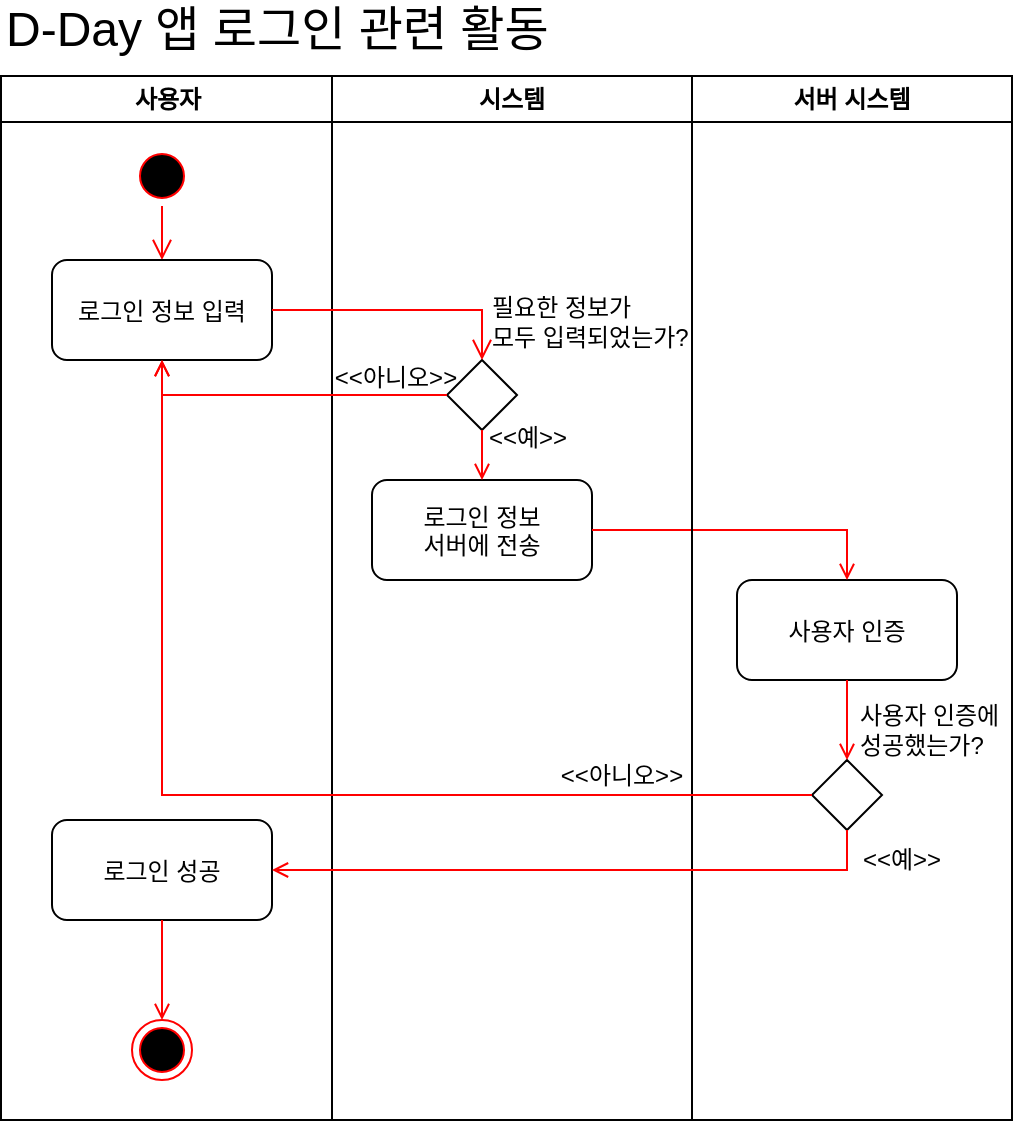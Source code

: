 <mxfile version="26.2.12">
  <diagram name="페이지-1" id="H7Q1YW_rzh4KYrVtgqzk">
    <mxGraphModel dx="1279" dy="636" grid="1" gridSize="10" guides="1" tooltips="1" connect="1" arrows="1" fold="1" page="1" pageScale="1" pageWidth="827" pageHeight="1169" math="0" shadow="0">
      <root>
        <mxCell id="0" />
        <mxCell id="1" parent="0" />
        <mxCell id="3u9Zq9Lw5hQbmQPlQAi0-1" value="사용자" style="swimlane;whiteSpace=wrap;startSize=23;" parent="1" vertex="1">
          <mxGeometry x="164.5" y="128" width="165.5" height="522" as="geometry" />
        </mxCell>
        <mxCell id="3u9Zq9Lw5hQbmQPlQAi0-2" value="" style="ellipse;shape=startState;fillColor=#000000;strokeColor=#ff0000;" parent="3u9Zq9Lw5hQbmQPlQAi0-1" vertex="1">
          <mxGeometry x="65.5" y="35" width="30" height="30" as="geometry" />
        </mxCell>
        <mxCell id="3u9Zq9Lw5hQbmQPlQAi0-3" value="" style="edgeStyle=elbowEdgeStyle;elbow=horizontal;verticalAlign=bottom;endArrow=open;endSize=8;strokeColor=#FF0000;endFill=1;rounded=0" parent="3u9Zq9Lw5hQbmQPlQAi0-1" source="3u9Zq9Lw5hQbmQPlQAi0-2" target="3u9Zq9Lw5hQbmQPlQAi0-4" edge="1">
          <mxGeometry x="90" y="40" as="geometry">
            <mxPoint x="80.5" y="105" as="targetPoint" />
          </mxGeometry>
        </mxCell>
        <mxCell id="3u9Zq9Lw5hQbmQPlQAi0-4" value="로그인 정보 입력" style="rounded=1;" parent="3u9Zq9Lw5hQbmQPlQAi0-1" vertex="1">
          <mxGeometry x="25.5" y="92" width="110" height="50" as="geometry" />
        </mxCell>
        <mxCell id="3u9Zq9Lw5hQbmQPlQAi0-5" value="로그인 성공" style="rounded=1;" parent="3u9Zq9Lw5hQbmQPlQAi0-1" vertex="1">
          <mxGeometry x="25.5" y="372" width="110" height="50" as="geometry" />
        </mxCell>
        <mxCell id="3u9Zq9Lw5hQbmQPlQAi0-6" value="" style="ellipse;shape=endState;fillColor=#000000;strokeColor=#ff0000" parent="3u9Zq9Lw5hQbmQPlQAi0-1" vertex="1">
          <mxGeometry x="65.5" y="472" width="30" height="30" as="geometry" />
        </mxCell>
        <mxCell id="3u9Zq9Lw5hQbmQPlQAi0-7" value="" style="endArrow=open;strokeColor=#FF0000;endFill=1;rounded=0;entryX=0.5;entryY=0;entryDx=0;entryDy=0;exitX=0.5;exitY=1;exitDx=0;exitDy=0;" parent="3u9Zq9Lw5hQbmQPlQAi0-1" source="3u9Zq9Lw5hQbmQPlQAi0-5" target="3u9Zq9Lw5hQbmQPlQAi0-6" edge="1">
          <mxGeometry relative="1" as="geometry">
            <mxPoint x="156" y="522" as="sourcePoint" />
            <mxPoint x="155.5" y="577" as="targetPoint" />
            <Array as="points" />
          </mxGeometry>
        </mxCell>
        <mxCell id="3u9Zq9Lw5hQbmQPlQAi0-10" value="시스템" style="swimlane;whiteSpace=wrap" parent="1" vertex="1">
          <mxGeometry x="330" y="128" width="180" height="522" as="geometry" />
        </mxCell>
        <mxCell id="B4KNUKGIwmRH2LOcYA9e-2" value="&amp;lt;&amp;lt;예&amp;gt;&amp;gt;" style="text;html=1;align=center;verticalAlign=middle;whiteSpace=wrap;rounded=0;" vertex="1" parent="3u9Zq9Lw5hQbmQPlQAi0-10">
          <mxGeometry x="53" y="166" width="90" height="30" as="geometry" />
        </mxCell>
        <mxCell id="B4KNUKGIwmRH2LOcYA9e-3" value="&amp;lt;&amp;lt;아니오&amp;gt;&amp;gt;" style="text;html=1;align=center;verticalAlign=middle;whiteSpace=wrap;rounded=0;" vertex="1" parent="3u9Zq9Lw5hQbmQPlQAi0-10">
          <mxGeometry x="-13" y="136" width="90" height="30" as="geometry" />
        </mxCell>
        <mxCell id="B4KNUKGIwmRH2LOcYA9e-4" value="필요한 정보가&lt;div&gt;모두 입력되었는가?&lt;/div&gt;" style="text;html=1;align=left;verticalAlign=middle;whiteSpace=wrap;rounded=0;" vertex="1" parent="3u9Zq9Lw5hQbmQPlQAi0-10">
          <mxGeometry x="78" y="108" width="102" height="30" as="geometry" />
        </mxCell>
        <mxCell id="3u9Zq9Lw5hQbmQPlQAi0-11" value="로그인 정보&#xa;서버에 전송" style="rounded=1;" parent="3u9Zq9Lw5hQbmQPlQAi0-10" vertex="1">
          <mxGeometry x="20" y="202" width="110" height="50" as="geometry" />
        </mxCell>
        <mxCell id="3u9Zq9Lw5hQbmQPlQAi0-12" value="&amp;lt;&amp;lt;아니오&amp;gt;&amp;gt;" style="text;html=1;align=center;verticalAlign=middle;whiteSpace=wrap;rounded=0;" parent="3u9Zq9Lw5hQbmQPlQAi0-10" vertex="1">
          <mxGeometry x="100" y="335" width="90" height="30" as="geometry" />
        </mxCell>
        <mxCell id="3u9Zq9Lw5hQbmQPlQAi0-14" value="&amp;lt;&amp;lt;예&amp;gt;&amp;gt;" style="text;html=1;align=center;verticalAlign=middle;whiteSpace=wrap;rounded=0;" parent="3u9Zq9Lw5hQbmQPlQAi0-10" vertex="1">
          <mxGeometry x="240" y="377" width="90" height="30" as="geometry" />
        </mxCell>
        <mxCell id="3u9Zq9Lw5hQbmQPlQAi0-13" value="" style="rhombus;whiteSpace=wrap;html=1;" parent="3u9Zq9Lw5hQbmQPlQAi0-10" vertex="1">
          <mxGeometry x="240" y="342" width="35" height="35" as="geometry" />
        </mxCell>
        <mxCell id="3u9Zq9Lw5hQbmQPlQAi0-17" value="사용자 인증에 성공했는가?" style="text;html=1;align=left;verticalAlign=middle;whiteSpace=wrap;rounded=0;" parent="3u9Zq9Lw5hQbmQPlQAi0-10" vertex="1">
          <mxGeometry x="262" y="312" width="78" height="30" as="geometry" />
        </mxCell>
        <mxCell id="3u9Zq9Lw5hQbmQPlQAi0-22" value="사용자 인증" style="rounded=1;" parent="3u9Zq9Lw5hQbmQPlQAi0-10" vertex="1">
          <mxGeometry x="202.5" y="252" width="110" height="50" as="geometry" />
        </mxCell>
        <mxCell id="3u9Zq9Lw5hQbmQPlQAi0-23" value="" style="endArrow=open;strokeColor=#FF0000;endFill=1;rounded=0;entryX=0.5;entryY=0;entryDx=0;entryDy=0;exitX=0.5;exitY=1;exitDx=0;exitDy=0;" parent="3u9Zq9Lw5hQbmQPlQAi0-10" source="3u9Zq9Lw5hQbmQPlQAi0-22" target="3u9Zq9Lw5hQbmQPlQAi0-13" edge="1">
          <mxGeometry relative="1" as="geometry">
            <mxPoint x="267.5" y="397" as="sourcePoint" />
            <mxPoint x="268" y="482" as="targetPoint" />
            <Array as="points" />
          </mxGeometry>
        </mxCell>
        <mxCell id="3u9Zq9Lw5hQbmQPlQAi0-16" value="" style="edgeStyle=orthogonalEdgeStyle;rounded=0;orthogonalLoop=1;jettySize=auto;html=1;endArrow=open;endFill=0;strokeColor=#FF0000;entryX=0.5;entryY=0;entryDx=0;entryDy=0;" parent="3u9Zq9Lw5hQbmQPlQAi0-10" source="3u9Zq9Lw5hQbmQPlQAi0-11" target="3u9Zq9Lw5hQbmQPlQAi0-22" edge="1">
          <mxGeometry relative="1" as="geometry">
            <mxPoint x="130" y="240" as="sourcePoint" />
            <mxPoint x="200" y="240" as="targetPoint" />
          </mxGeometry>
        </mxCell>
        <mxCell id="B4KNUKGIwmRH2LOcYA9e-1" value="" style="rhombus;whiteSpace=wrap;html=1;" vertex="1" parent="3u9Zq9Lw5hQbmQPlQAi0-10">
          <mxGeometry x="57.5" y="142" width="35" height="35" as="geometry" />
        </mxCell>
        <mxCell id="B4KNUKGIwmRH2LOcYA9e-7" value="" style="endArrow=open;strokeColor=#FF0000;endFill=1;rounded=0;entryX=0.5;entryY=0;entryDx=0;entryDy=0;exitX=0.5;exitY=1;exitDx=0;exitDy=0;" edge="1" parent="3u9Zq9Lw5hQbmQPlQAi0-10" source="B4KNUKGIwmRH2LOcYA9e-1" target="3u9Zq9Lw5hQbmQPlQAi0-11">
          <mxGeometry relative="1" as="geometry">
            <mxPoint x="268" y="312" as="sourcePoint" />
            <mxPoint x="268" y="352" as="targetPoint" />
            <Array as="points" />
          </mxGeometry>
        </mxCell>
        <mxCell id="3u9Zq9Lw5hQbmQPlQAi0-18" value="D-Day 앱 로그인 관련 활동" style="text;html=1;align=left;verticalAlign=middle;whiteSpace=wrap;rounded=0;fontSize=24;" parent="1" vertex="1">
          <mxGeometry x="164.5" y="90" width="445.5" height="30" as="geometry" />
        </mxCell>
        <mxCell id="3u9Zq9Lw5hQbmQPlQAi0-19" value="서버 시스템" style="swimlane;whiteSpace=wrap;startSize=23;" parent="1" vertex="1">
          <mxGeometry x="510" y="128" width="160" height="522" as="geometry" />
        </mxCell>
        <mxCell id="3u9Zq9Lw5hQbmQPlQAi0-21" value="" style="endArrow=open;strokeColor=#FF0000;endFill=1;rounded=0;entryX=0.5;entryY=1;entryDx=0;entryDy=0;exitX=0;exitY=0.5;exitDx=0;exitDy=0;edgeStyle=orthogonalEdgeStyle;" parent="1" source="3u9Zq9Lw5hQbmQPlQAi0-13" target="3u9Zq9Lw5hQbmQPlQAi0-4" edge="1">
          <mxGeometry relative="1" as="geometry">
            <mxPoint x="237" y="575" as="sourcePoint" />
            <mxPoint x="188" y="465" as="targetPoint" />
          </mxGeometry>
        </mxCell>
        <mxCell id="3u9Zq9Lw5hQbmQPlQAi0-15" value="" style="endArrow=open;strokeColor=#FF0000;endFill=1;rounded=0;entryX=1;entryY=0.5;entryDx=0;entryDy=0;exitX=0.5;exitY=1;exitDx=0;exitDy=0;edgeStyle=orthogonalEdgeStyle;" parent="1" source="3u9Zq9Lw5hQbmQPlQAi0-13" target="3u9Zq9Lw5hQbmQPlQAi0-5" edge="1">
          <mxGeometry relative="1" as="geometry">
            <mxPoint x="557.5" y="405" as="sourcePoint" />
            <mxPoint x="557.5" y="440" as="targetPoint" />
          </mxGeometry>
        </mxCell>
        <mxCell id="3u9Zq9Lw5hQbmQPlQAi0-20" value="" style="edgeStyle=orthogonalEdgeStyle;rounded=0;orthogonalLoop=1;jettySize=auto;html=1;fontSize=12;startSize=8;endSize=8;strokeColor=#FF0000;endArrow=open;endFill=0;exitX=1;exitY=0.5;exitDx=0;exitDy=0;entryX=0.5;entryY=0;entryDx=0;entryDy=0;" parent="1" source="3u9Zq9Lw5hQbmQPlQAi0-4" target="B4KNUKGIwmRH2LOcYA9e-1" edge="1">
          <mxGeometry relative="1" as="geometry">
            <Array as="points">
              <mxPoint x="405" y="245" />
            </Array>
          </mxGeometry>
        </mxCell>
        <mxCell id="B4KNUKGIwmRH2LOcYA9e-6" value="" style="endArrow=open;strokeColor=#FF0000;endFill=1;rounded=0;entryX=0.5;entryY=1;entryDx=0;entryDy=0;edgeStyle=orthogonalEdgeStyle;exitX=0;exitY=0.5;exitDx=0;exitDy=0;" edge="1" parent="1" source="B4KNUKGIwmRH2LOcYA9e-1" target="3u9Zq9Lw5hQbmQPlQAi0-4">
          <mxGeometry relative="1" as="geometry">
            <mxPoint x="360" y="300" as="sourcePoint" />
            <mxPoint x="255" y="280" as="targetPoint" />
          </mxGeometry>
        </mxCell>
      </root>
    </mxGraphModel>
  </diagram>
</mxfile>
